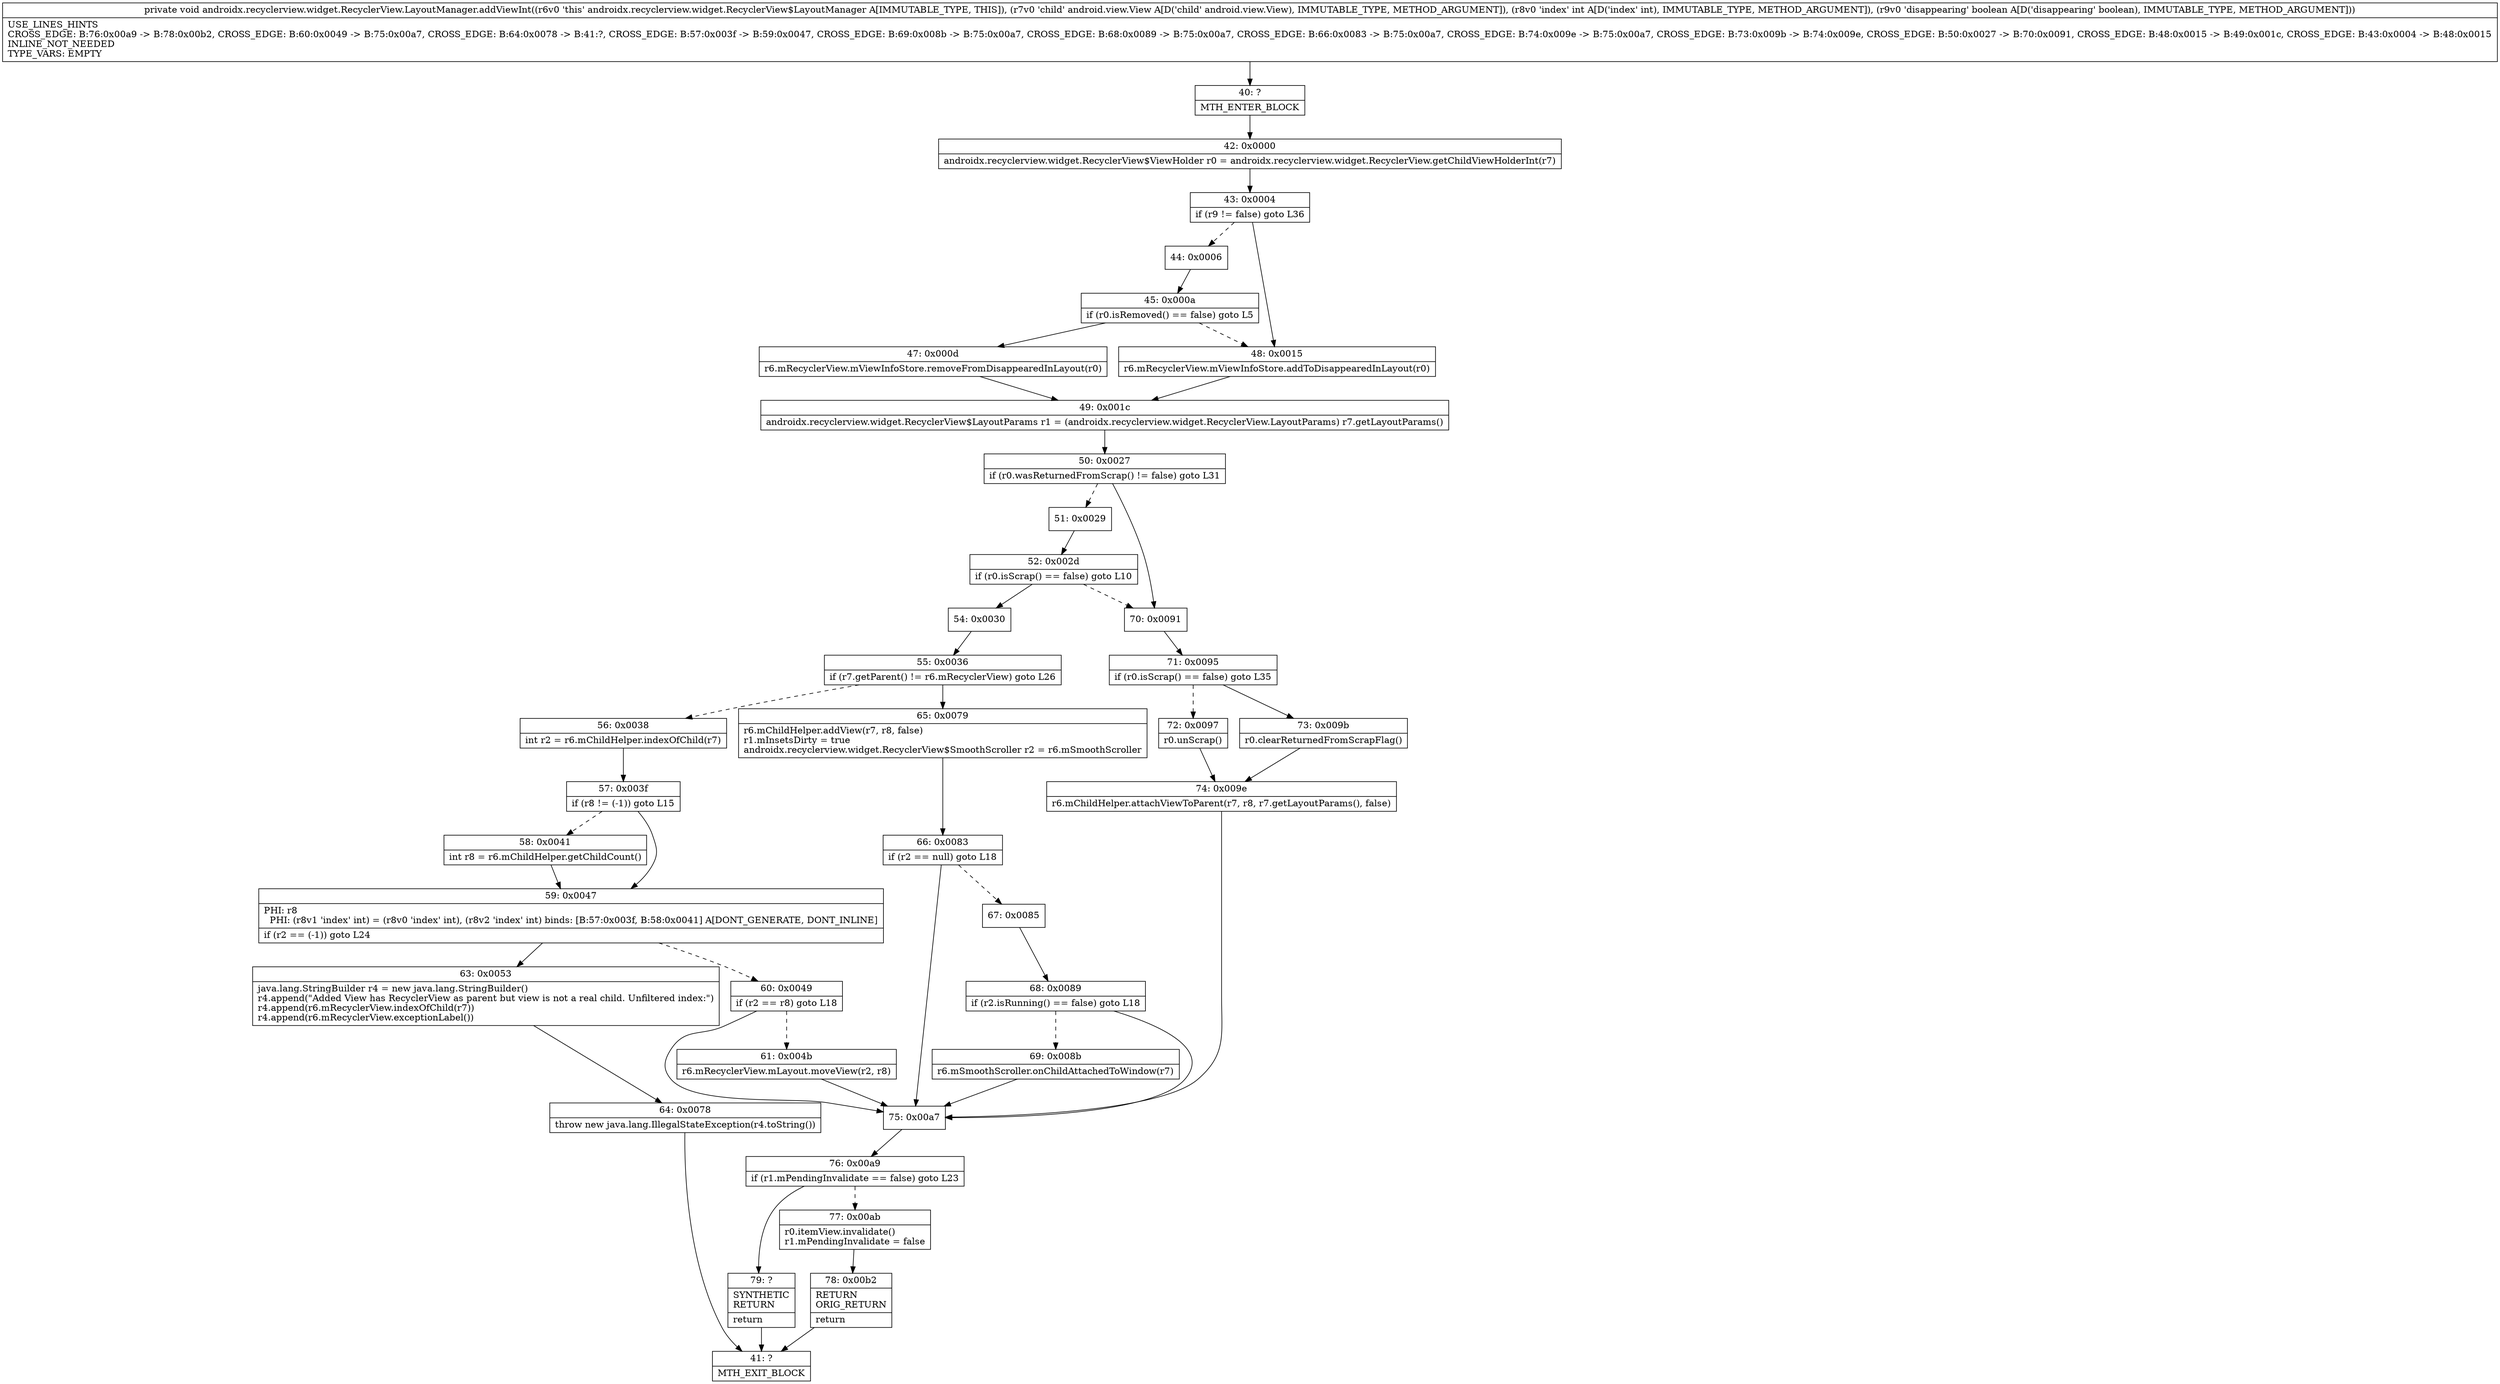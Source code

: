 digraph "CFG forandroidx.recyclerview.widget.RecyclerView.LayoutManager.addViewInt(Landroid\/view\/View;IZ)V" {
Node_40 [shape=record,label="{40\:\ ?|MTH_ENTER_BLOCK\l}"];
Node_42 [shape=record,label="{42\:\ 0x0000|androidx.recyclerview.widget.RecyclerView$ViewHolder r0 = androidx.recyclerview.widget.RecyclerView.getChildViewHolderInt(r7)\l}"];
Node_43 [shape=record,label="{43\:\ 0x0004|if (r9 != false) goto L36\l}"];
Node_44 [shape=record,label="{44\:\ 0x0006}"];
Node_45 [shape=record,label="{45\:\ 0x000a|if (r0.isRemoved() == false) goto L5\l}"];
Node_47 [shape=record,label="{47\:\ 0x000d|r6.mRecyclerView.mViewInfoStore.removeFromDisappearedInLayout(r0)\l}"];
Node_49 [shape=record,label="{49\:\ 0x001c|androidx.recyclerview.widget.RecyclerView$LayoutParams r1 = (androidx.recyclerview.widget.RecyclerView.LayoutParams) r7.getLayoutParams()\l}"];
Node_50 [shape=record,label="{50\:\ 0x0027|if (r0.wasReturnedFromScrap() != false) goto L31\l}"];
Node_51 [shape=record,label="{51\:\ 0x0029}"];
Node_52 [shape=record,label="{52\:\ 0x002d|if (r0.isScrap() == false) goto L10\l}"];
Node_54 [shape=record,label="{54\:\ 0x0030}"];
Node_55 [shape=record,label="{55\:\ 0x0036|if (r7.getParent() != r6.mRecyclerView) goto L26\l}"];
Node_56 [shape=record,label="{56\:\ 0x0038|int r2 = r6.mChildHelper.indexOfChild(r7)\l}"];
Node_57 [shape=record,label="{57\:\ 0x003f|if (r8 != (\-1)) goto L15\l}"];
Node_58 [shape=record,label="{58\:\ 0x0041|int r8 = r6.mChildHelper.getChildCount()\l}"];
Node_59 [shape=record,label="{59\:\ 0x0047|PHI: r8 \l  PHI: (r8v1 'index' int) = (r8v0 'index' int), (r8v2 'index' int) binds: [B:57:0x003f, B:58:0x0041] A[DONT_GENERATE, DONT_INLINE]\l|if (r2 == (\-1)) goto L24\l}"];
Node_60 [shape=record,label="{60\:\ 0x0049|if (r2 == r8) goto L18\l}"];
Node_61 [shape=record,label="{61\:\ 0x004b|r6.mRecyclerView.mLayout.moveView(r2, r8)\l}"];
Node_75 [shape=record,label="{75\:\ 0x00a7}"];
Node_76 [shape=record,label="{76\:\ 0x00a9|if (r1.mPendingInvalidate == false) goto L23\l}"];
Node_77 [shape=record,label="{77\:\ 0x00ab|r0.itemView.invalidate()\lr1.mPendingInvalidate = false\l}"];
Node_78 [shape=record,label="{78\:\ 0x00b2|RETURN\lORIG_RETURN\l|return\l}"];
Node_41 [shape=record,label="{41\:\ ?|MTH_EXIT_BLOCK\l}"];
Node_79 [shape=record,label="{79\:\ ?|SYNTHETIC\lRETURN\l|return\l}"];
Node_63 [shape=record,label="{63\:\ 0x0053|java.lang.StringBuilder r4 = new java.lang.StringBuilder()\lr4.append(\"Added View has RecyclerView as parent but view is not a real child. Unfiltered index:\")\lr4.append(r6.mRecyclerView.indexOfChild(r7))\lr4.append(r6.mRecyclerView.exceptionLabel())\l}"];
Node_64 [shape=record,label="{64\:\ 0x0078|throw new java.lang.IllegalStateException(r4.toString())\l}"];
Node_65 [shape=record,label="{65\:\ 0x0079|r6.mChildHelper.addView(r7, r8, false)\lr1.mInsetsDirty = true\landroidx.recyclerview.widget.RecyclerView$SmoothScroller r2 = r6.mSmoothScroller\l}"];
Node_66 [shape=record,label="{66\:\ 0x0083|if (r2 == null) goto L18\l}"];
Node_67 [shape=record,label="{67\:\ 0x0085}"];
Node_68 [shape=record,label="{68\:\ 0x0089|if (r2.isRunning() == false) goto L18\l}"];
Node_69 [shape=record,label="{69\:\ 0x008b|r6.mSmoothScroller.onChildAttachedToWindow(r7)\l}"];
Node_70 [shape=record,label="{70\:\ 0x0091}"];
Node_71 [shape=record,label="{71\:\ 0x0095|if (r0.isScrap() == false) goto L35\l}"];
Node_72 [shape=record,label="{72\:\ 0x0097|r0.unScrap()\l}"];
Node_74 [shape=record,label="{74\:\ 0x009e|r6.mChildHelper.attachViewToParent(r7, r8, r7.getLayoutParams(), false)\l}"];
Node_73 [shape=record,label="{73\:\ 0x009b|r0.clearReturnedFromScrapFlag()\l}"];
Node_48 [shape=record,label="{48\:\ 0x0015|r6.mRecyclerView.mViewInfoStore.addToDisappearedInLayout(r0)\l}"];
MethodNode[shape=record,label="{private void androidx.recyclerview.widget.RecyclerView.LayoutManager.addViewInt((r6v0 'this' androidx.recyclerview.widget.RecyclerView$LayoutManager A[IMMUTABLE_TYPE, THIS]), (r7v0 'child' android.view.View A[D('child' android.view.View), IMMUTABLE_TYPE, METHOD_ARGUMENT]), (r8v0 'index' int A[D('index' int), IMMUTABLE_TYPE, METHOD_ARGUMENT]), (r9v0 'disappearing' boolean A[D('disappearing' boolean), IMMUTABLE_TYPE, METHOD_ARGUMENT]))  | USE_LINES_HINTS\lCROSS_EDGE: B:76:0x00a9 \-\> B:78:0x00b2, CROSS_EDGE: B:60:0x0049 \-\> B:75:0x00a7, CROSS_EDGE: B:64:0x0078 \-\> B:41:?, CROSS_EDGE: B:57:0x003f \-\> B:59:0x0047, CROSS_EDGE: B:69:0x008b \-\> B:75:0x00a7, CROSS_EDGE: B:68:0x0089 \-\> B:75:0x00a7, CROSS_EDGE: B:66:0x0083 \-\> B:75:0x00a7, CROSS_EDGE: B:74:0x009e \-\> B:75:0x00a7, CROSS_EDGE: B:73:0x009b \-\> B:74:0x009e, CROSS_EDGE: B:50:0x0027 \-\> B:70:0x0091, CROSS_EDGE: B:48:0x0015 \-\> B:49:0x001c, CROSS_EDGE: B:43:0x0004 \-\> B:48:0x0015\lINLINE_NOT_NEEDED\lTYPE_VARS: EMPTY\l}"];
MethodNode -> Node_40;Node_40 -> Node_42;
Node_42 -> Node_43;
Node_43 -> Node_44[style=dashed];
Node_43 -> Node_48;
Node_44 -> Node_45;
Node_45 -> Node_47;
Node_45 -> Node_48[style=dashed];
Node_47 -> Node_49;
Node_49 -> Node_50;
Node_50 -> Node_51[style=dashed];
Node_50 -> Node_70;
Node_51 -> Node_52;
Node_52 -> Node_54;
Node_52 -> Node_70[style=dashed];
Node_54 -> Node_55;
Node_55 -> Node_56[style=dashed];
Node_55 -> Node_65;
Node_56 -> Node_57;
Node_57 -> Node_58[style=dashed];
Node_57 -> Node_59;
Node_58 -> Node_59;
Node_59 -> Node_60[style=dashed];
Node_59 -> Node_63;
Node_60 -> Node_61[style=dashed];
Node_60 -> Node_75;
Node_61 -> Node_75;
Node_75 -> Node_76;
Node_76 -> Node_77[style=dashed];
Node_76 -> Node_79;
Node_77 -> Node_78;
Node_78 -> Node_41;
Node_79 -> Node_41;
Node_63 -> Node_64;
Node_64 -> Node_41;
Node_65 -> Node_66;
Node_66 -> Node_67[style=dashed];
Node_66 -> Node_75;
Node_67 -> Node_68;
Node_68 -> Node_69[style=dashed];
Node_68 -> Node_75;
Node_69 -> Node_75;
Node_70 -> Node_71;
Node_71 -> Node_72[style=dashed];
Node_71 -> Node_73;
Node_72 -> Node_74;
Node_74 -> Node_75;
Node_73 -> Node_74;
Node_48 -> Node_49;
}

